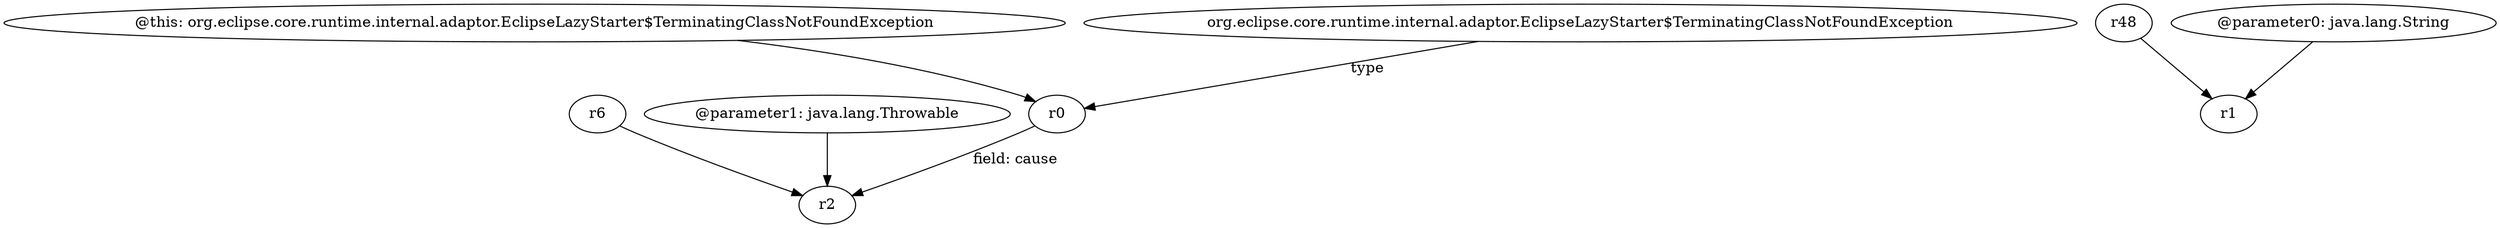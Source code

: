 digraph g {
0[label="r6"]
1[label="r2"]
0->1[label=""]
2[label="r48"]
3[label="r1"]
2->3[label=""]
4[label="@parameter1: java.lang.Throwable"]
4->1[label=""]
5[label="r0"]
5->1[label="field: cause"]
6[label="@parameter0: java.lang.String"]
6->3[label=""]
7[label="@this: org.eclipse.core.runtime.internal.adaptor.EclipseLazyStarter$TerminatingClassNotFoundException"]
7->5[label=""]
8[label="org.eclipse.core.runtime.internal.adaptor.EclipseLazyStarter$TerminatingClassNotFoundException"]
8->5[label="type"]
}